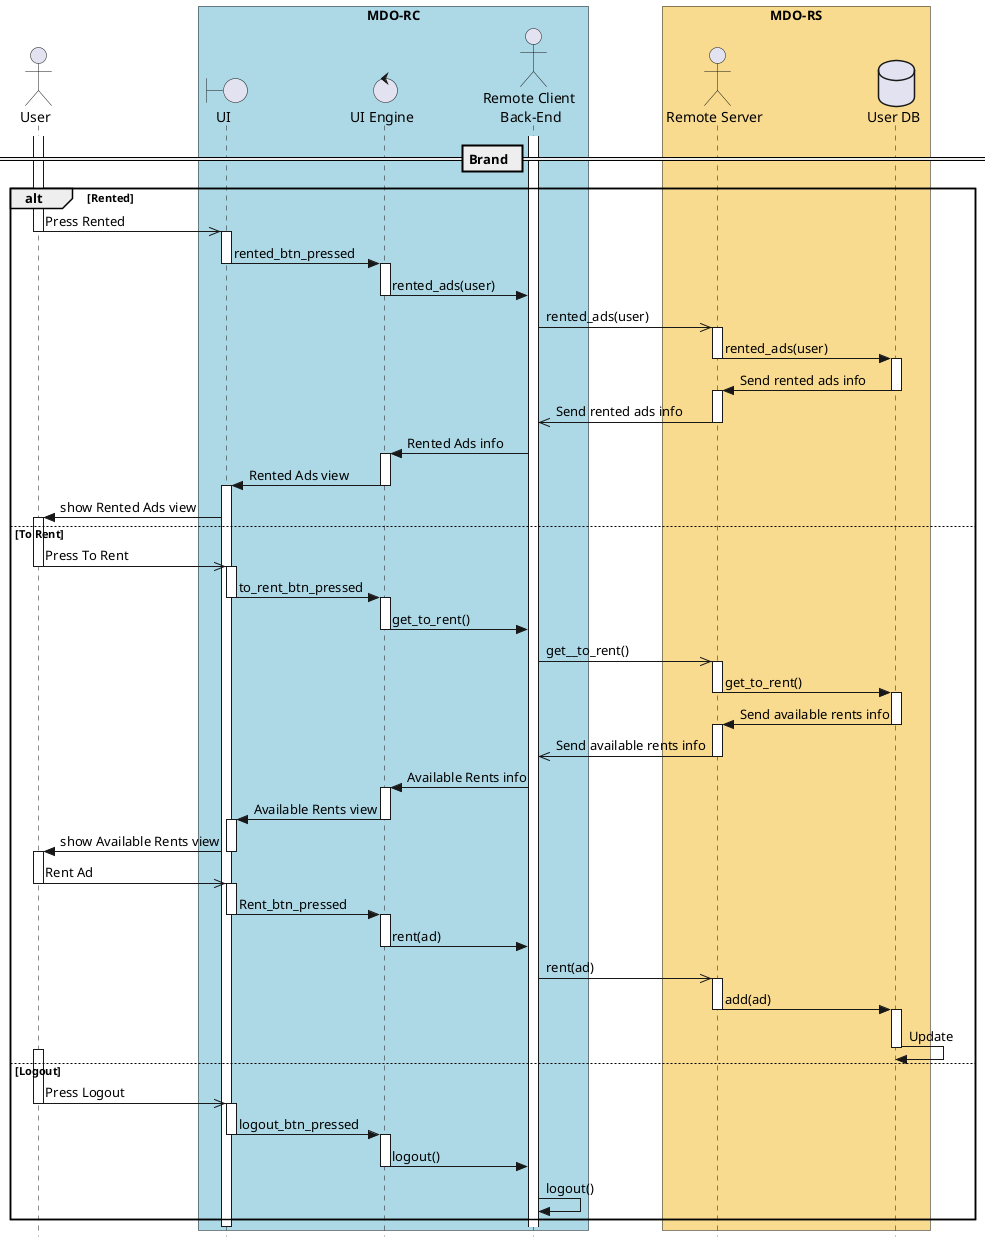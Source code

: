   @startuml
  ' ---------- SETUP ----------------
  ' strict uml style and hide footboxes
  skinparam style strictuml
  hide footbox
  ' for anchors and duration this may be required (uncomment)
  ' !pragma teoz true

  ' ---------- Declaring participants
  ' participant Participant as Foo
  
  actor User
  box "MDO-RC" #LightBlue
  boundary "UI" as UI
  control "UI Engine" as UIE
  actor "Remote Client \nBack-End" as RC
  endbox
  box "MDO-RS" #f9db8f
  actor "Remote Server" as RS
  database "User DB" as UserDB
  endbox
  ' entity      Entity      as Foo4
  ' database    Database    as Foo5
  ' collections Collections as Foo6
  ' queue       Queue       as Foo7

  ' async message
  ' == Application start ==
  ' activate User
  ' User ->> UI: starts app 
  ' deactivate User
  ' activate UI
  ' UI -> User: Show Login view
  ' deactivate UI
''
  == Brand  ==
  activate RC
  'activate UserDB
  'UserDB -> RS : Stations Data
  'deactivate UserDB
  'activate RS
  'RS ->> RC : Sends data
  'deactivate RS
  'activate RC
  'RC -> UIE : Stations Info
  'activate UIE
  'UIE -> UI : stations_view
  'deactivate UIE
  'activate UI
  'UI -> User : show stations view
  'deactivate UI
  'activate User
  alt Rented
   activate User
   User ->> UI : Press Rented
   deactivate User
   activate UI
   UI -> UIE : rented_btn_pressed
   deactivate UI
   activate UIE
   UIE -> RC : rented_ads(user)
   deactivate UIE
   RC ->> RS : rented_ads(user)
   activate RS
   RS -> UserDB : rented_ads(user)
   deactivate RS
   activate UserDB
   UserDB -> RS : Send rented ads info
   deactivate UserDB
   activate RS
   RS ->> RC : Send rented ads info
   deactivate RS
   RC -> UIE : Rented Ads info
   activate UIE
   UIE -> UI : Rented Ads view
   deactivate UIE
   activate UI
   UI -> User : show Rented Ads view
  else To Rent
   activate User
   User ->> UI : Press To Rent
   deactivate User
   activate UI
   UI -> UIE : to_rent_btn_pressed
   deactivate UI
   activate UIE
   UIE -> RC : get_to_rent()
   deactivate UIE
   RC ->> RS : get__to_rent()
   activate RS
   RS -> UserDB : get_to_rent()
   deactivate RS
   activate UserDB
   UserDB -> RS : Send available rents info
   deactivate UserDB
   activate RS
   RS ->> RC : Send available rents info
   deactivate RS
   RC -> UIE : Available Rents info
   activate UIE
   UIE -> UI : Available Rents view
   deactivate UIE
   activate UI
   UI -> User : show Available Rents view
   deactivate UI
   activate User
   User ->> UI : Rent Ad
   deactivate User
   activate UI
   UI -> UIE : Rent_btn_pressed
   deactivate UI
   activate UIE
   UIE -> RC : rent(ad)
   deactivate UIE
   RC ->> RS : rent(ad)
   activate RS
   RS -> UserDB : add(ad)
   deactivate RS
   activate UserDB
   UserDB -> UserDB : Update 
   deactivate UserDB
  else Logout
   activate User
   User ->> UI : Press Logout
   deactivate User
   activate UI
   UI -> UIE : logout_btn_pressed
   deactivate UI
   activate UIE
   UIE -> RC : logout()
   deactivate UIE
   RC -> RC : logout()
 end
''
  deactivate User
  activate UI
  deactivate UI
  activate UIE
@enduml
